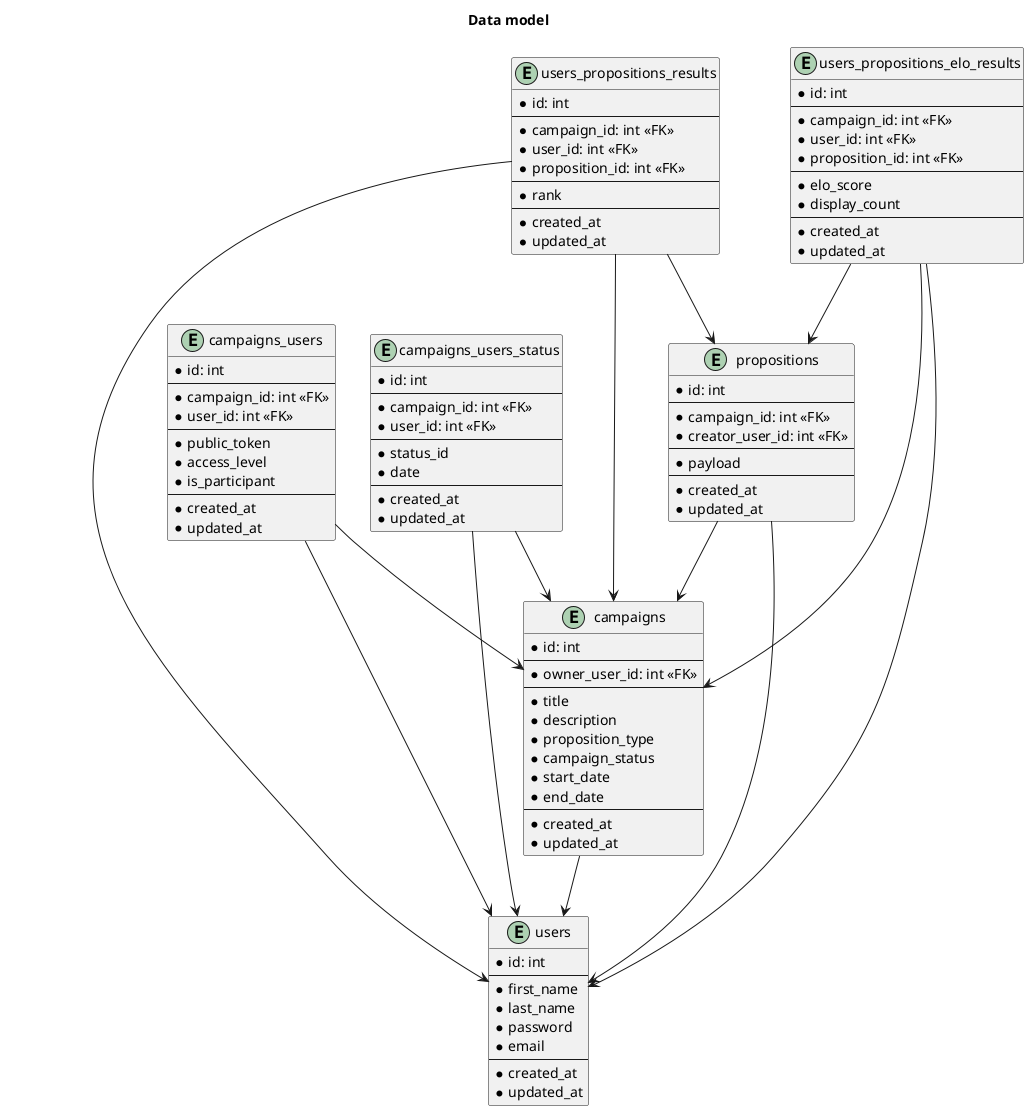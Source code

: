 @startuml

title Data model

entity "users" {
  * id: int
  --
  * first_name
  * last_name
  * password
  * email
  --
  * created_at
  * updated_at
}

entity "campaigns" {
  * id: int
  --
  * owner_user_id: int <<FK>>
  --
  * title
  * description
  * proposition_type
  * campaign_status
  * start_date
  * end_date
  --
  * created_at
  * updated_at
}

entity "campaigns_users" {
  * id: int
  --
  * campaign_id: int <<FK>>
  * user_id: int <<FK>>
  --
  * public_token
  * access_level
  * is_participant
  --
  * created_at
  * updated_at
}

entity "campaigns_users_status" {
  * id: int
  --
  * campaign_id: int <<FK>>
  * user_id: int <<FK>>
  --
  * status_id
  * date
  --
  * created_at
  * updated_at
}

entity "propositions" {
  * id: int
  --
  * campaign_id: int <<FK>>
  * creator_user_id: int <<FK>>
  --
  * payload
  --
  * created_at
  * updated_at
}

entity "users_propositions_results" {
  * id: int
  --
  * campaign_id: int <<FK>>
  * user_id: int <<FK>>
  * proposition_id: int <<FK>>
  --
  * rank
  --
  * created_at
  * updated_at
}

entity "users_propositions_elo_results" {
  * id: int
  --
  * campaign_id: int <<FK>>
  * user_id: int <<FK>>
  * proposition_id: int <<FK>>
  --
  * elo_score
  * display_count
  --
  * created_at
  * updated_at
}



campaigns --> users
propositions --> campaigns
propositions --> users
campaigns_users --> users
campaigns_users --> campaigns
campaigns_users_status --> users
campaigns_users_status --> campaigns

users_propositions_results --> users
users_propositions_results --> campaigns
users_propositions_results --> propositions

users_propositions_elo_results --> users
users_propositions_elo_results --> campaigns
users_propositions_elo_results --> propositions

@enduml
